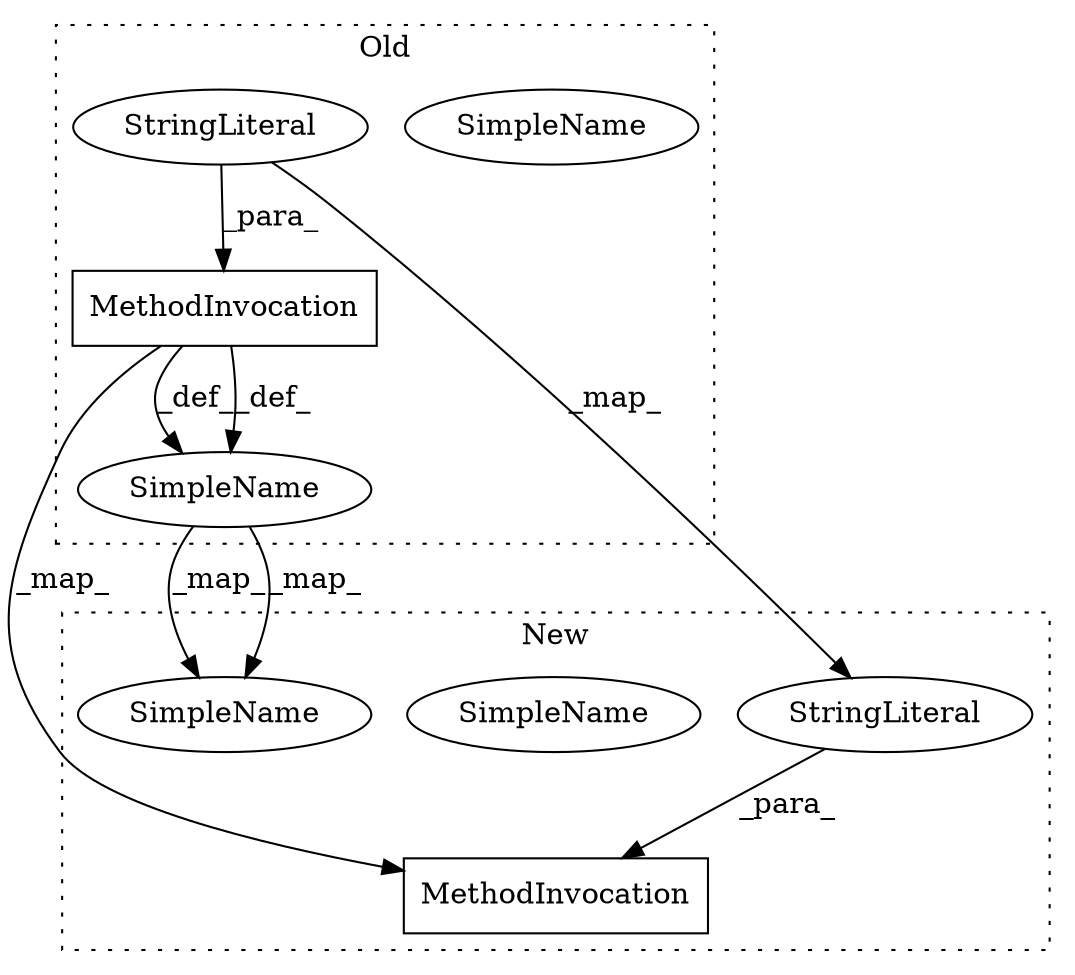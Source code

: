 digraph G {
subgraph cluster0 {
1 [label="MethodInvocation" a="32" s="1851,1878" l="13,1" shape="box"];
5 [label="SimpleName" a="42" s="1814" l="17" shape="ellipse"];
6 [label="SimpleName" a="42" s="1814" l="17" shape="ellipse"];
7 [label="StringLiteral" a="45" s="1864" l="14" shape="ellipse"];
label = "Old";
style="dotted";
}
subgraph cluster1 {
2 [label="MethodInvocation" a="32" s="1723,1749" l="13,1" shape="box"];
3 [label="SimpleName" a="42" s="1755" l="19" shape="ellipse"];
4 [label="SimpleName" a="42" s="1755" l="19" shape="ellipse"];
8 [label="StringLiteral" a="45" s="1736" l="13" shape="ellipse"];
label = "New";
style="dotted";
}
1 -> 6 [label="_def_"];
1 -> 6 [label="_def_"];
1 -> 2 [label="_map_"];
6 -> 3 [label="_map_"];
6 -> 3 [label="_map_"];
7 -> 8 [label="_map_"];
7 -> 1 [label="_para_"];
8 -> 2 [label="_para_"];
}